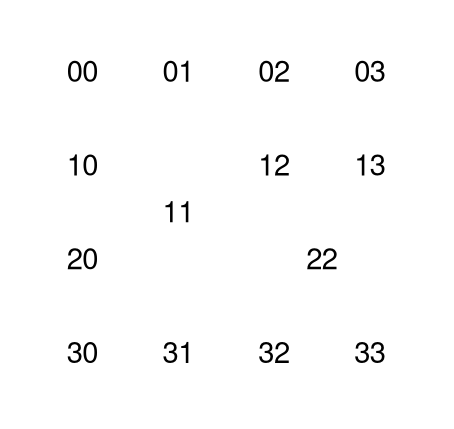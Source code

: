 digraph G {
  fontname="Helvetica,Arial,sans-serif"
  node [fontname="Helvetica,Arial,sans-serif"]
  edge [fontname="Helvetica,Arial,sans-serif"]
  a0 [shape=none label=<
 <TABLE border="0" cellspacing="10" cellpadding="10">
  <TR>
  <TD >00</TD>
  <TD >01</TD>
  <TD >02</TD>
  <TD >03</TD>
  </TR>
  
  <TR>
  <TD gradientangle="270">10</TD>
  <TD rowspan="2" >11</TD>
  <TD>12</TD>
  <TD>13</TD>
  </TR>
  
  <TR>
  <TD >20</TD>
  <TD colspan="2">22</TD>
  </TR>
  
  <TR>
  <TD style="radial">30</TD>
  <TD style="radial">31</TD>
  <TD style="radial">32</TD>
  <TD style="radial">33</TD>
  </TR>
  
</TABLE>>];

}